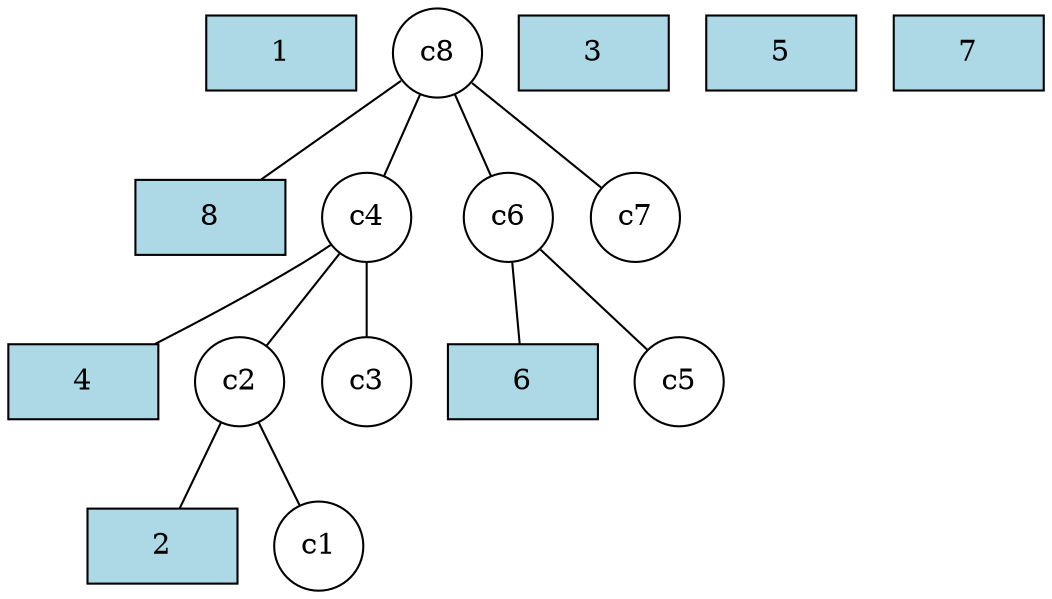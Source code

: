 graph g {
    node[shape=rect width=1 style=filled fillcolor="lightblue"];

    1[pos="1,0!"];
    2[pos="2,0!"];
    3[pos="3,0!"];
    4[pos="4,0!"];
    5[pos="5,0!"];
    6[pos="6,0!"];
    7[pos="7,0!"];
    8[pos="8,0!"];

    node[shape=circle width=0.5 style=filled fillcolor="white"];
    c1[pos="1,0.55!"];
    c2[pos="2,1.55!"];
    c3[pos="3,0.55!"];
    c4[pos="4,2.55!"];
    c5[pos="5,0.55!"];
    c6[pos="6,1.55!"];
    c7[pos="7,0.55!"];
    c8[pos="8,3.55!"];
    c8--c4--c2--c1;
    c2--2;
    c4--{c3,4};
    c6--{c5,6};
    c8--{c6,c7,8};
}
